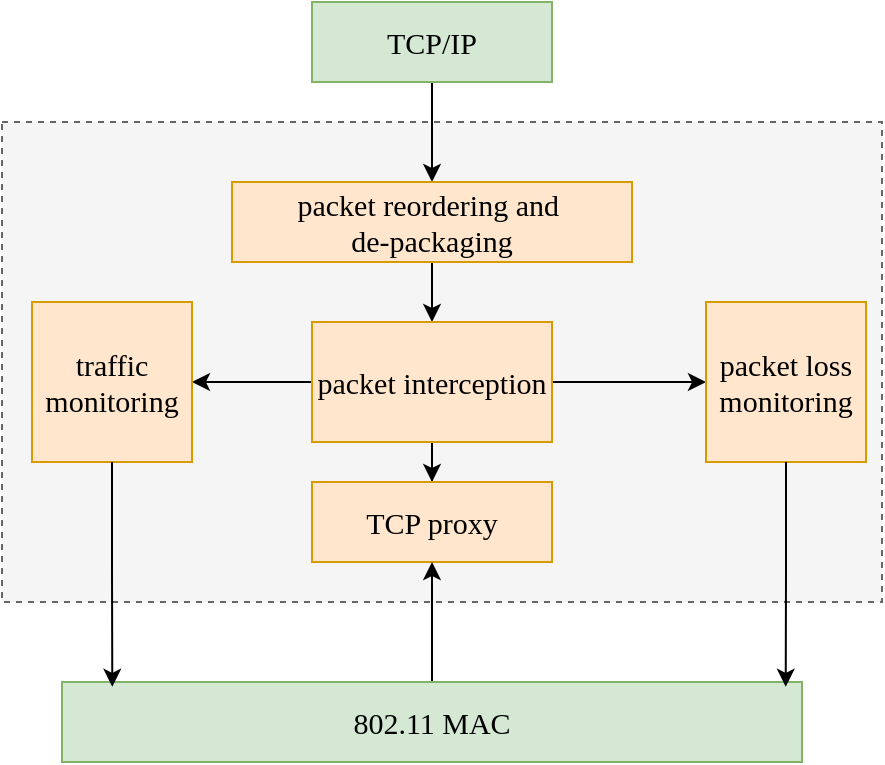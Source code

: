 <mxfile version="24.4.0" type="device">
  <diagram name="第 1 页" id="ANVgfKC1L0qm7wUfjmin">
    <mxGraphModel dx="1036" dy="614" grid="1" gridSize="10" guides="1" tooltips="1" connect="1" arrows="1" fold="1" page="1" pageScale="1" pageWidth="827" pageHeight="1169" math="0" shadow="0">
      <root>
        <mxCell id="0" />
        <mxCell id="1" parent="0" />
        <mxCell id="i66tQGQC1Ocsnc9yD7HQ-2" value="" style="rounded=0;whiteSpace=wrap;html=1;dashed=1;fillColor=#f5f5f5;strokeColor=#666666;fontColor=#333333;fontFamily=Times New Roman;fontSize=15;" parent="1" vertex="1">
          <mxGeometry x="125" y="180" width="440" height="240" as="geometry" />
        </mxCell>
        <mxCell id="i66tQGQC1Ocsnc9yD7HQ-4" style="edgeStyle=orthogonalEdgeStyle;rounded=0;orthogonalLoop=1;jettySize=auto;html=1;entryX=0.5;entryY=0;entryDx=0;entryDy=0;fontFamily=Times New Roman;fontSize=15;" parent="1" source="i66tQGQC1Ocsnc9yD7HQ-1" target="i66tQGQC1Ocsnc9yD7HQ-3" edge="1">
          <mxGeometry relative="1" as="geometry" />
        </mxCell>
        <mxCell id="i66tQGQC1Ocsnc9yD7HQ-1" value="TCP/IP" style="rounded=0;whiteSpace=wrap;html=1;fillColor=#d5e8d4;strokeColor=#82b366;fontFamily=Times New Roman;fontSize=15;" parent="1" vertex="1">
          <mxGeometry x="280" y="120" width="120" height="40" as="geometry" />
        </mxCell>
        <mxCell id="i66tQGQC1Ocsnc9yD7HQ-14" style="edgeStyle=orthogonalEdgeStyle;rounded=0;orthogonalLoop=1;jettySize=auto;html=1;entryX=0.5;entryY=0;entryDx=0;entryDy=0;fontFamily=Times New Roman;fontSize=15;" parent="1" source="i66tQGQC1Ocsnc9yD7HQ-3" target="i66tQGQC1Ocsnc9yD7HQ-5" edge="1">
          <mxGeometry relative="1" as="geometry" />
        </mxCell>
        <mxCell id="i66tQGQC1Ocsnc9yD7HQ-3" value="packet reordering and&amp;nbsp;&lt;div&gt;de-packaging&lt;/div&gt;" style="rounded=0;whiteSpace=wrap;html=1;fillColor=#ffe6cc;strokeColor=#d79b00;fontFamily=Times New Roman;fontSize=15;" parent="1" vertex="1">
          <mxGeometry x="240" y="210" width="200" height="40" as="geometry" />
        </mxCell>
        <mxCell id="i66tQGQC1Ocsnc9yD7HQ-13" style="edgeStyle=orthogonalEdgeStyle;rounded=0;orthogonalLoop=1;jettySize=auto;html=1;entryX=0.5;entryY=0;entryDx=0;entryDy=0;fontFamily=Times New Roman;fontSize=15;" parent="1" source="i66tQGQC1Ocsnc9yD7HQ-5" target="i66tQGQC1Ocsnc9yD7HQ-12" edge="1">
          <mxGeometry relative="1" as="geometry" />
        </mxCell>
        <mxCell id="LYWrsSljy56XmS4vqk3L-4" style="edgeStyle=orthogonalEdgeStyle;rounded=0;orthogonalLoop=1;jettySize=auto;html=1;entryX=1;entryY=0.5;entryDx=0;entryDy=0;" edge="1" parent="1" source="i66tQGQC1Ocsnc9yD7HQ-5" target="i66tQGQC1Ocsnc9yD7HQ-6">
          <mxGeometry relative="1" as="geometry" />
        </mxCell>
        <mxCell id="LYWrsSljy56XmS4vqk3L-5" style="edgeStyle=orthogonalEdgeStyle;rounded=0;orthogonalLoop=1;jettySize=auto;html=1;entryX=0;entryY=0.5;entryDx=0;entryDy=0;" edge="1" parent="1" source="i66tQGQC1Ocsnc9yD7HQ-5" target="i66tQGQC1Ocsnc9yD7HQ-7">
          <mxGeometry relative="1" as="geometry" />
        </mxCell>
        <mxCell id="i66tQGQC1Ocsnc9yD7HQ-5" value="packet interception" style="rounded=0;whiteSpace=wrap;html=1;fillColor=#ffe6cc;strokeColor=#d79b00;fontFamily=Times New Roman;fontSize=15;" parent="1" vertex="1">
          <mxGeometry x="280" y="280" width="120" height="60" as="geometry" />
        </mxCell>
        <mxCell id="i66tQGQC1Ocsnc9yD7HQ-6" value="traffic monitoring" style="rounded=0;whiteSpace=wrap;html=1;fillColor=#ffe6cc;strokeColor=#d79b00;fontFamily=Times New Roman;fontSize=15;" parent="1" vertex="1">
          <mxGeometry x="140" y="270" width="80" height="80" as="geometry" />
        </mxCell>
        <mxCell id="i66tQGQC1Ocsnc9yD7HQ-7" value="packet loss&lt;div&gt;monitoring&lt;/div&gt;" style="rounded=0;whiteSpace=wrap;html=1;fillColor=#ffe6cc;strokeColor=#d79b00;fontFamily=Times New Roman;fontSize=15;" parent="1" vertex="1">
          <mxGeometry x="477" y="270" width="80" height="80" as="geometry" />
        </mxCell>
        <mxCell id="i66tQGQC1Ocsnc9yD7HQ-12" value="TCP proxy" style="rounded=0;whiteSpace=wrap;html=1;fillColor=#ffe6cc;strokeColor=#d79b00;fontFamily=Times New Roman;fontSize=15;" parent="1" vertex="1">
          <mxGeometry x="280" y="360" width="120" height="40" as="geometry" />
        </mxCell>
        <mxCell id="LYWrsSljy56XmS4vqk3L-1" style="edgeStyle=orthogonalEdgeStyle;rounded=0;orthogonalLoop=1;jettySize=auto;html=1;entryX=0.5;entryY=1;entryDx=0;entryDy=0;" edge="1" parent="1" source="i66tQGQC1Ocsnc9yD7HQ-15" target="i66tQGQC1Ocsnc9yD7HQ-12">
          <mxGeometry relative="1" as="geometry" />
        </mxCell>
        <mxCell id="i66tQGQC1Ocsnc9yD7HQ-15" value="802.11 MAC" style="rounded=0;whiteSpace=wrap;html=1;fillColor=#d5e8d4;strokeColor=#82b366;fontFamily=Times New Roman;fontSize=15;" parent="1" vertex="1">
          <mxGeometry x="155" y="460" width="370" height="40" as="geometry" />
        </mxCell>
        <mxCell id="LYWrsSljy56XmS4vqk3L-2" style="edgeStyle=orthogonalEdgeStyle;rounded=0;orthogonalLoop=1;jettySize=auto;html=1;entryX=0.068;entryY=0.06;entryDx=0;entryDy=0;entryPerimeter=0;" edge="1" parent="1" source="i66tQGQC1Ocsnc9yD7HQ-6" target="i66tQGQC1Ocsnc9yD7HQ-15">
          <mxGeometry relative="1" as="geometry" />
        </mxCell>
        <mxCell id="LYWrsSljy56XmS4vqk3L-3" style="edgeStyle=orthogonalEdgeStyle;rounded=0;orthogonalLoop=1;jettySize=auto;html=1;entryX=0.978;entryY=0.06;entryDx=0;entryDy=0;entryPerimeter=0;" edge="1" parent="1" source="i66tQGQC1Ocsnc9yD7HQ-7" target="i66tQGQC1Ocsnc9yD7HQ-15">
          <mxGeometry relative="1" as="geometry" />
        </mxCell>
      </root>
    </mxGraphModel>
  </diagram>
</mxfile>
